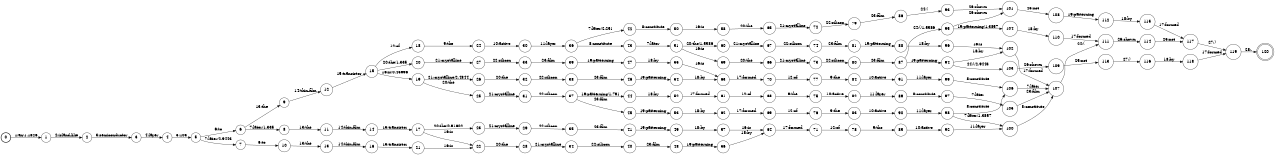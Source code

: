 digraph FST {
rankdir = LR;
size = "8.5,11";
label = "";
center = 1;
orientation = Portrait;
ranksep = "0.4";
nodesep = "0.25";
0 [label = "0", shape = circle, style = bold, fontsize = 14]
	0 -> 1 [label = "1:an/1.1826", fontsize = 14];
1 [label = "1", shape = circle, style = solid, fontsize = 14]
	1 -> 2 [label = "2:island-like", fontsize = 14];
2 [label = "2", shape = circle, style = solid, fontsize = 14]
	2 -> 3 [label = "3:semiconductor", fontsize = 14];
3 [label = "3", shape = circle, style = solid, fontsize = 14]
	3 -> 4 [label = "4:layer", fontsize = 14];
4 [label = "4", shape = circle, style = solid, fontsize = 14]
	4 -> 5 [label = "5:103", fontsize = 14];
5 [label = "5", shape = circle, style = solid, fontsize = 14]
	5 -> 6 [label = "6:to", fontsize = 14];
	5 -> 7 [label = "7:later/2.9443", fontsize = 14];
6 [label = "6", shape = circle, style = solid, fontsize = 14]
	6 -> 8 [label = "7:later/1.335", fontsize = 14];
	6 -> 9 [label = "13:the", fontsize = 14];
7 [label = "7", shape = circle, style = solid, fontsize = 14]
	7 -> 10 [label = "6:to", fontsize = 14];
8 [label = "8", shape = circle, style = solid, fontsize = 14]
	8 -> 11 [label = "13:the", fontsize = 14];
9 [label = "9", shape = circle, style = solid, fontsize = 14]
	9 -> 12 [label = "14:thin-film", fontsize = 14];
10 [label = "10", shape = circle, style = solid, fontsize = 14]
	10 -> 13 [label = "13:the", fontsize = 14];
11 [label = "11", shape = circle, style = solid, fontsize = 14]
	11 -> 14 [label = "14:thin-film", fontsize = 14];
12 [label = "12", shape = circle, style = solid, fontsize = 14]
	12 -> 15 [label = "15:transistor", fontsize = 14];
13 [label = "13", shape = circle, style = solid, fontsize = 14]
	13 -> 16 [label = "14:thin-film", fontsize = 14];
14 [label = "14", shape = circle, style = solid, fontsize = 14]
	14 -> 17 [label = "15:transistor", fontsize = 14];
15 [label = "15", shape = circle, style = solid, fontsize = 14]
	15 -> 18 [label = "12:of", fontsize = 14];
	15 -> 20 [label = "20:the/1.335", fontsize = 14];
	15 -> 19 [label = "16:is/0.45996", fontsize = 14];
16 [label = "16", shape = circle, style = solid, fontsize = 14]
	16 -> 21 [label = "15:transistor", fontsize = 14];
17 [label = "17", shape = circle, style = solid, fontsize = 14]
	17 -> 23 [label = "20:the/0.91602", fontsize = 14];
	17 -> 22 [label = "16:is", fontsize = 14];
18 [label = "18", shape = circle, style = solid, fontsize = 14]
	18 -> 24 [label = "9:the", fontsize = 14];
19 [label = "19", shape = circle, style = solid, fontsize = 14]
	19 -> 25 [label = "20:the", fontsize = 14];
	19 -> 26 [label = "21:crystalline/2.4844", fontsize = 14];
20 [label = "20", shape = circle, style = solid, fontsize = 14]
	20 -> 27 [label = "21:crystalline", fontsize = 14];
21 [label = "21", shape = circle, style = solid, fontsize = 14]
	21 -> 22 [label = "16:is", fontsize = 14];
22 [label = "22", shape = circle, style = solid, fontsize = 14]
	22 -> 28 [label = "20:the", fontsize = 14];
23 [label = "23", shape = circle, style = solid, fontsize = 14]
	23 -> 29 [label = "21:crystalline", fontsize = 14];
24 [label = "24", shape = circle, style = solid, fontsize = 14]
	24 -> 30 [label = "10:active", fontsize = 14];
25 [label = "25", shape = circle, style = solid, fontsize = 14]
	25 -> 31 [label = "21:crystalline", fontsize = 14];
26 [label = "26", shape = circle, style = solid, fontsize = 14]
	26 -> 32 [label = "20:the", fontsize = 14];
27 [label = "27", shape = circle, style = solid, fontsize = 14]
	27 -> 33 [label = "22:silicon", fontsize = 14];
28 [label = "28", shape = circle, style = solid, fontsize = 14]
	28 -> 34 [label = "21:crystalline", fontsize = 14];
29 [label = "29", shape = circle, style = solid, fontsize = 14]
	29 -> 35 [label = "22:silicon", fontsize = 14];
30 [label = "30", shape = circle, style = solid, fontsize = 14]
	30 -> 36 [label = "11:layer", fontsize = 14];
31 [label = "31", shape = circle, style = solid, fontsize = 14]
	31 -> 37 [label = "22:silicon", fontsize = 14];
32 [label = "32", shape = circle, style = solid, fontsize = 14]
	32 -> 38 [label = "22:silicon", fontsize = 14];
33 [label = "33", shape = circle, style = solid, fontsize = 14]
	33 -> 39 [label = "23:film", fontsize = 14];
34 [label = "34", shape = circle, style = solid, fontsize = 14]
	34 -> 40 [label = "22:silicon", fontsize = 14];
35 [label = "35", shape = circle, style = solid, fontsize = 14]
	35 -> 41 [label = "23:film", fontsize = 14];
36 [label = "36", shape = circle, style = solid, fontsize = 14]
	36 -> 42 [label = "7:later/2.251", fontsize = 14];
	36 -> 43 [label = "8:constitute", fontsize = 14];
37 [label = "37", shape = circle, style = solid, fontsize = 14]
	37 -> 44 [label = "19:patterning/1.791", fontsize = 14];
	37 -> 45 [label = "23:film", fontsize = 14];
38 [label = "38", shape = circle, style = solid, fontsize = 14]
	38 -> 46 [label = "23:film", fontsize = 14];
39 [label = "39", shape = circle, style = solid, fontsize = 14]
	39 -> 47 [label = "19:patterning", fontsize = 14];
40 [label = "40", shape = circle, style = solid, fontsize = 14]
	40 -> 48 [label = "23:film", fontsize = 14];
41 [label = "41", shape = circle, style = solid, fontsize = 14]
	41 -> 49 [label = "19:patterning", fontsize = 14];
42 [label = "42", shape = circle, style = solid, fontsize = 14]
	42 -> 50 [label = "8:constitute", fontsize = 14];
43 [label = "43", shape = circle, style = solid, fontsize = 14]
	43 -> 51 [label = "7:later", fontsize = 14];
44 [label = "44", shape = circle, style = solid, fontsize = 14]
	44 -> 52 [label = "18:by", fontsize = 14];
45 [label = "45", shape = circle, style = solid, fontsize = 14]
	45 -> 53 [label = "19:patterning", fontsize = 14];
46 [label = "46", shape = circle, style = solid, fontsize = 14]
	46 -> 54 [label = "19:patterning", fontsize = 14];
47 [label = "47", shape = circle, style = solid, fontsize = 14]
	47 -> 55 [label = "18:by", fontsize = 14];
48 [label = "48", shape = circle, style = solid, fontsize = 14]
	48 -> 56 [label = "19:patterning", fontsize = 14];
49 [label = "49", shape = circle, style = solid, fontsize = 14]
	49 -> 57 [label = "18:by", fontsize = 14];
50 [label = "50", shape = circle, style = solid, fontsize = 14]
	50 -> 58 [label = "16:is", fontsize = 14];
51 [label = "51", shape = circle, style = solid, fontsize = 14]
	51 -> 60 [label = "20:the/1.5586", fontsize = 14];
	51 -> 59 [label = "16:is", fontsize = 14];
52 [label = "52", shape = circle, style = solid, fontsize = 14]
	52 -> 61 [label = "17:formed", fontsize = 14];
53 [label = "53", shape = circle, style = solid, fontsize = 14]
	53 -> 62 [label = "18:by", fontsize = 14];
54 [label = "54", shape = circle, style = solid, fontsize = 14]
	54 -> 63 [label = "18:by", fontsize = 14];
55 [label = "55", shape = circle, style = solid, fontsize = 14]
	55 -> 63 [label = "16:is", fontsize = 14];
56 [label = "56", shape = circle, style = solid, fontsize = 14]
	56 -> 64 [label = "18:by", fontsize = 14];
57 [label = "57", shape = circle, style = solid, fontsize = 14]
	57 -> 64 [label = "16:is", fontsize = 14];
58 [label = "58", shape = circle, style = solid, fontsize = 14]
	58 -> 65 [label = "20:the", fontsize = 14];
59 [label = "59", shape = circle, style = solid, fontsize = 14]
	59 -> 66 [label = "20:the", fontsize = 14];
60 [label = "60", shape = circle, style = solid, fontsize = 14]
	60 -> 67 [label = "21:crystalline", fontsize = 14];
61 [label = "61", shape = circle, style = solid, fontsize = 14]
	61 -> 68 [label = "12:of", fontsize = 14];
62 [label = "62", shape = circle, style = solid, fontsize = 14]
	62 -> 69 [label = "17:formed", fontsize = 14];
63 [label = "63", shape = circle, style = solid, fontsize = 14]
	63 -> 70 [label = "17:formed", fontsize = 14];
64 [label = "64", shape = circle, style = solid, fontsize = 14]
	64 -> 71 [label = "17:formed", fontsize = 14];
65 [label = "65", shape = circle, style = solid, fontsize = 14]
	65 -> 72 [label = "21:crystalline", fontsize = 14];
66 [label = "66", shape = circle, style = solid, fontsize = 14]
	66 -> 73 [label = "21:crystalline", fontsize = 14];
67 [label = "67", shape = circle, style = solid, fontsize = 14]
	67 -> 74 [label = "22:silicon", fontsize = 14];
68 [label = "68", shape = circle, style = solid, fontsize = 14]
	68 -> 75 [label = "9:the", fontsize = 14];
69 [label = "69", shape = circle, style = solid, fontsize = 14]
	69 -> 76 [label = "12:of", fontsize = 14];
70 [label = "70", shape = circle, style = solid, fontsize = 14]
	70 -> 77 [label = "12:of", fontsize = 14];
71 [label = "71", shape = circle, style = solid, fontsize = 14]
	71 -> 78 [label = "12:of", fontsize = 14];
72 [label = "72", shape = circle, style = solid, fontsize = 14]
	72 -> 79 [label = "22:silicon", fontsize = 14];
73 [label = "73", shape = circle, style = solid, fontsize = 14]
	73 -> 80 [label = "22:silicon", fontsize = 14];
74 [label = "74", shape = circle, style = solid, fontsize = 14]
	74 -> 81 [label = "23:film", fontsize = 14];
75 [label = "75", shape = circle, style = solid, fontsize = 14]
	75 -> 82 [label = "10:active", fontsize = 14];
76 [label = "76", shape = circle, style = solid, fontsize = 14]
	76 -> 83 [label = "9:the", fontsize = 14];
77 [label = "77", shape = circle, style = solid, fontsize = 14]
	77 -> 84 [label = "9:the", fontsize = 14];
78 [label = "78", shape = circle, style = solid, fontsize = 14]
	78 -> 85 [label = "9:the", fontsize = 14];
79 [label = "79", shape = circle, style = solid, fontsize = 14]
	79 -> 86 [label = "23:film", fontsize = 14];
80 [label = "80", shape = circle, style = solid, fontsize = 14]
	80 -> 87 [label = "23:film", fontsize = 14];
81 [label = "81", shape = circle, style = solid, fontsize = 14]
	81 -> 88 [label = "19:patterning", fontsize = 14];
82 [label = "82", shape = circle, style = solid, fontsize = 14]
	82 -> 89 [label = "11:layer", fontsize = 14];
83 [label = "83", shape = circle, style = solid, fontsize = 14]
	83 -> 90 [label = "10:active", fontsize = 14];
84 [label = "84", shape = circle, style = solid, fontsize = 14]
	84 -> 91 [label = "10:active", fontsize = 14];
85 [label = "85", shape = circle, style = solid, fontsize = 14]
	85 -> 92 [label = "10:active", fontsize = 14];
86 [label = "86", shape = circle, style = solid, fontsize = 14]
	86 -> 93 [label = "24:(", fontsize = 14];
87 [label = "87", shape = circle, style = solid, fontsize = 14]
	87 -> 94 [label = "19:patterning", fontsize = 14];
	87 -> 95 [label = "24:(/1.5586", fontsize = 14];
88 [label = "88", shape = circle, style = solid, fontsize = 14]
	88 -> 96 [label = "18:by", fontsize = 14];
89 [label = "89", shape = circle, style = solid, fontsize = 14]
	89 -> 97 [label = "8:constitute", fontsize = 14];
90 [label = "90", shape = circle, style = solid, fontsize = 14]
	90 -> 98 [label = "11:layer", fontsize = 14];
91 [label = "91", shape = circle, style = solid, fontsize = 14]
	91 -> 99 [label = "11:layer", fontsize = 14];
92 [label = "92", shape = circle, style = solid, fontsize = 14]
	92 -> 100 [label = "11:layer", fontsize = 14];
93 [label = "93", shape = circle, style = solid, fontsize = 14]
	93 -> 101 [label = "26:shown", fontsize = 14];
94 [label = "94", shape = circle, style = solid, fontsize = 14]
	94 -> 102 [label = "18:by", fontsize = 14];
	94 -> 103 [label = "24:(/2.9443", fontsize = 14];
95 [label = "95", shape = circle, style = solid, fontsize = 14]
	95 -> 104 [label = "19:patterning/1.3857", fontsize = 14];
	95 -> 101 [label = "26:shown", fontsize = 14];
96 [label = "96", shape = circle, style = solid, fontsize = 14]
	96 -> 102 [label = "16:is", fontsize = 14];
97 [label = "97", shape = circle, style = solid, fontsize = 14]
	97 -> 105 [label = "7:later", fontsize = 14];
98 [label = "98", shape = circle, style = solid, fontsize = 14]
	98 -> 100 [label = "7:later/1.3857", fontsize = 14];
	98 -> 106 [label = "8:constitute", fontsize = 14];
99 [label = "99", shape = circle, style = solid, fontsize = 14]
	99 -> 106 [label = "8:constitute", fontsize = 14];
100 [label = "100", shape = circle, style = solid, fontsize = 14]
	100 -> 107 [label = "8:constitute", fontsize = 14];
101 [label = "101", shape = circle, style = solid, fontsize = 14]
	101 -> 108 [label = "25:not", fontsize = 14];
102 [label = "102", shape = circle, style = solid, fontsize = 14]
	102 -> 107 [label = "17:formed", fontsize = 14];
103 [label = "103", shape = circle, style = solid, fontsize = 14]
	103 -> 109 [label = "26:shown", fontsize = 14];
104 [label = "104", shape = circle, style = solid, fontsize = 14]
	104 -> 110 [label = "18:by", fontsize = 14];
105 [label = "105", shape = circle, style = solid, fontsize = 14]
	105 -> 107 [label = "23:film", fontsize = 14];
106 [label = "106", shape = circle, style = solid, fontsize = 14]
	106 -> 107 [label = "7:later", fontsize = 14];
107 [label = "107", shape = circle, style = solid, fontsize = 14]
	107 -> 111 [label = "24:(", fontsize = 14];
108 [label = "108", shape = circle, style = solid, fontsize = 14]
	108 -> 112 [label = "19:patterning", fontsize = 14];
109 [label = "109", shape = circle, style = solid, fontsize = 14]
	109 -> 113 [label = "25:not", fontsize = 14];
110 [label = "110", shape = circle, style = solid, fontsize = 14]
	110 -> 111 [label = "17:formed", fontsize = 14];
111 [label = "111", shape = circle, style = solid, fontsize = 14]
	111 -> 114 [label = "26:shown", fontsize = 14];
112 [label = "112", shape = circle, style = solid, fontsize = 14]
	112 -> 115 [label = "18:by", fontsize = 14];
113 [label = "113", shape = circle, style = solid, fontsize = 14]
	113 -> 116 [label = "27:)", fontsize = 14];
114 [label = "114", shape = circle, style = solid, fontsize = 14]
	114 -> 117 [label = "25:not", fontsize = 14];
115 [label = "115", shape = circle, style = solid, fontsize = 14]
	115 -> 117 [label = "17:formed", fontsize = 14];
116 [label = "116", shape = circle, style = solid, fontsize = 14]
	116 -> 118 [label = "18:by", fontsize = 14];
117 [label = "117", shape = circle, style = solid, fontsize = 14]
	117 -> 119 [label = "27:)", fontsize = 14];
118 [label = "118", shape = circle, style = solid, fontsize = 14]
	118 -> 119 [label = "17:formed", fontsize = 14];
119 [label = "119", shape = circle, style = solid, fontsize = 14]
	119 -> 120 [label = "28:.", fontsize = 14];
120 [label = "120", shape = doublecircle, style = solid, fontsize = 14]
}
